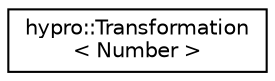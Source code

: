 digraph "Graphical Class Hierarchy"
{
  edge [fontname="Helvetica",fontsize="10",labelfontname="Helvetica",labelfontsize="10"];
  node [fontname="Helvetica",fontsize="10",shape=record];
  rankdir="LR";
  Node1 [label="hypro::Transformation\l\< Number \>",height=0.2,width=0.4,color="black", fillcolor="white", style="filled",URL="$classhypro_1_1Transformation.html",tooltip="Class for transformation of Hybrid Automata for Eigenvalue Decomposition(EVD) forward reachability an..."];
}
